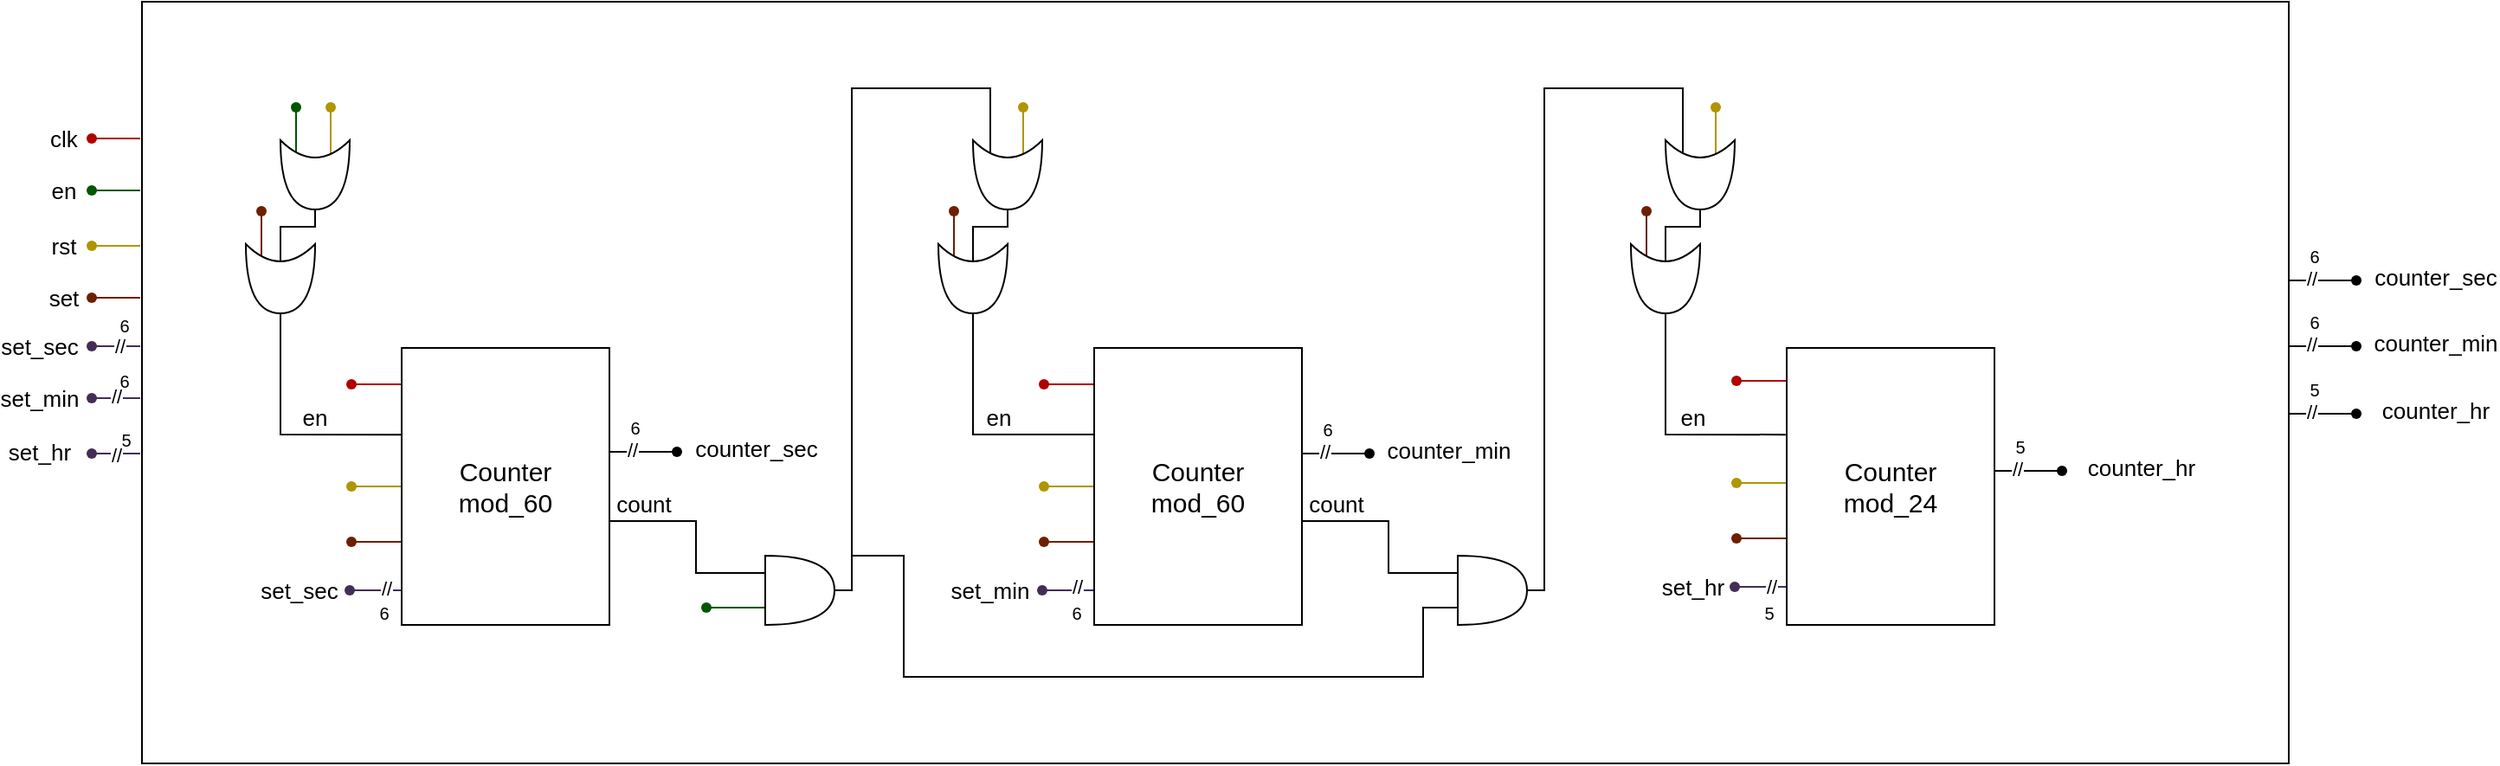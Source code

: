 <mxfile version="24.7.17">
  <diagram name="Pagina-1" id="yp7uI2HVbiBTKySCATYZ">
    <mxGraphModel dx="2278" dy="1052" grid="1" gridSize="10" guides="1" tooltips="1" connect="1" arrows="1" fold="1" page="1" pageScale="1" pageWidth="827" pageHeight="1169" math="0" shadow="0">
      <root>
        <mxCell id="0" />
        <mxCell id="1" parent="0" />
        <mxCell id="_SJTar7--ndW2MHWfhsV-200" value="" style="rounded=0;whiteSpace=wrap;html=1;movable=0;resizable=0;rotatable=0;deletable=0;editable=0;locked=1;connectable=0;" vertex="1" parent="1">
          <mxGeometry x="40" y="200" width="1240" height="440" as="geometry" />
        </mxCell>
        <mxCell id="_SJTar7--ndW2MHWfhsV-93" value="" style="endArrow=none;html=1;rounded=0;fillColor=#a0522d;strokeColor=#6D1F00;" edge="1" parent="1" source="_SJTar7--ndW2MHWfhsV-94">
          <mxGeometry width="50" height="50" relative="1" as="geometry">
            <mxPoint x="959" y="510" as="sourcePoint" />
            <mxPoint x="1009" y="510" as="targetPoint" />
          </mxGeometry>
        </mxCell>
        <mxCell id="_SJTar7--ndW2MHWfhsV-94" value="" style="shape=waypoint;sketch=0;fillStyle=solid;size=6;pointerEvents=1;points=[];fillColor=#a0522d;resizable=0;rotatable=0;perimeter=centerPerimeter;snapToPoint=1;strokeColor=#6D1F00;fontColor=#ffffff;rotation=90;" vertex="1" parent="1">
          <mxGeometry x="951" y="500" width="20" height="20" as="geometry" />
        </mxCell>
        <mxCell id="_SJTar7--ndW2MHWfhsV-96" value="" style="endArrow=none;html=1;rounded=0;fillColor=#a0522d;strokeColor=#6D1F00;" edge="1" parent="1" source="_SJTar7--ndW2MHWfhsV-97">
          <mxGeometry width="50" height="50" relative="1" as="geometry">
            <mxPoint x="559" y="512" as="sourcePoint" />
            <mxPoint x="609" y="512" as="targetPoint" />
          </mxGeometry>
        </mxCell>
        <mxCell id="_SJTar7--ndW2MHWfhsV-97" value="" style="shape=waypoint;sketch=0;fillStyle=solid;size=6;pointerEvents=1;points=[];fillColor=#a0522d;resizable=0;rotatable=0;perimeter=centerPerimeter;snapToPoint=1;strokeColor=#6D1F00;fontColor=#ffffff;rotation=90;" vertex="1" parent="1">
          <mxGeometry x="551" y="502" width="20" height="20" as="geometry" />
        </mxCell>
        <mxCell id="_SJTar7--ndW2MHWfhsV-99" value="" style="endArrow=none;html=1;rounded=0;fillColor=#a0522d;strokeColor=#6D1F00;" edge="1" parent="1" source="_SJTar7--ndW2MHWfhsV-100">
          <mxGeometry width="50" height="50" relative="1" as="geometry">
            <mxPoint x="159" y="512" as="sourcePoint" />
            <mxPoint x="209" y="512" as="targetPoint" />
          </mxGeometry>
        </mxCell>
        <mxCell id="_SJTar7--ndW2MHWfhsV-100" value="" style="shape=waypoint;sketch=0;fillStyle=solid;size=6;pointerEvents=1;points=[];fillColor=#a0522d;resizable=0;rotatable=0;perimeter=centerPerimeter;snapToPoint=1;strokeColor=#6D1F00;fontColor=#ffffff;rotation=90;" vertex="1" parent="1">
          <mxGeometry x="151" y="502" width="20" height="20" as="geometry" />
        </mxCell>
        <mxCell id="_SJTar7--ndW2MHWfhsV-83" value="" style="endArrow=none;html=1;rounded=0;fillColor=#e3c800;strokeColor=#B09500;" edge="1" parent="1" source="_SJTar7--ndW2MHWfhsV-84">
          <mxGeometry width="50" height="50" relative="1" as="geometry">
            <mxPoint x="959" y="478" as="sourcePoint" />
            <mxPoint x="1009" y="478" as="targetPoint" />
          </mxGeometry>
        </mxCell>
        <mxCell id="_SJTar7--ndW2MHWfhsV-84" value="" style="shape=waypoint;sketch=0;fillStyle=solid;size=6;pointerEvents=1;points=[];fillColor=#e3c800;resizable=0;rotatable=0;perimeter=centerPerimeter;snapToPoint=1;strokeColor=#B09500;fontColor=#000000;rotation=90;" vertex="1" parent="1">
          <mxGeometry x="951" y="468" width="20" height="20" as="geometry" />
        </mxCell>
        <mxCell id="_SJTar7--ndW2MHWfhsV-86" value="" style="endArrow=none;html=1;rounded=0;fillColor=#e3c800;strokeColor=#B09500;" edge="1" parent="1" source="_SJTar7--ndW2MHWfhsV-87">
          <mxGeometry width="50" height="50" relative="1" as="geometry">
            <mxPoint x="559" y="480" as="sourcePoint" />
            <mxPoint x="609" y="480" as="targetPoint" />
          </mxGeometry>
        </mxCell>
        <mxCell id="_SJTar7--ndW2MHWfhsV-87" value="" style="shape=waypoint;sketch=0;fillStyle=solid;size=6;pointerEvents=1;points=[];fillColor=#e3c800;resizable=0;rotatable=0;perimeter=centerPerimeter;snapToPoint=1;strokeColor=#B09500;fontColor=#000000;rotation=90;" vertex="1" parent="1">
          <mxGeometry x="551" y="470" width="20" height="20" as="geometry" />
        </mxCell>
        <mxCell id="_SJTar7--ndW2MHWfhsV-89" value="" style="endArrow=none;html=1;rounded=0;fillColor=#e3c800;strokeColor=#B09500;" edge="1" parent="1" source="_SJTar7--ndW2MHWfhsV-90">
          <mxGeometry width="50" height="50" relative="1" as="geometry">
            <mxPoint x="159" y="480" as="sourcePoint" />
            <mxPoint x="209" y="480" as="targetPoint" />
          </mxGeometry>
        </mxCell>
        <mxCell id="_SJTar7--ndW2MHWfhsV-90" value="" style="shape=waypoint;sketch=0;fillStyle=solid;size=6;pointerEvents=1;points=[];fillColor=#e3c800;resizable=0;rotatable=0;perimeter=centerPerimeter;snapToPoint=1;strokeColor=#B09500;fontColor=#000000;rotation=90;" vertex="1" parent="1">
          <mxGeometry x="151" y="470" width="20" height="20" as="geometry" />
        </mxCell>
        <mxCell id="_SJTar7--ndW2MHWfhsV-70" value="" style="group;direction=east;rotation=90;" vertex="1" connectable="0" parent="1">
          <mxGeometry x="970" y="390" width="20" height="58" as="geometry" />
        </mxCell>
        <mxCell id="_SJTar7--ndW2MHWfhsV-71" value="" style="endArrow=none;html=1;rounded=0;fillColor=#e51400;strokeColor=#B20000;" edge="1" parent="_SJTar7--ndW2MHWfhsV-70" source="_SJTar7--ndW2MHWfhsV-72">
          <mxGeometry width="50" height="50" relative="1" as="geometry">
            <mxPoint x="-11" y="29" as="sourcePoint" />
            <mxPoint x="39" y="29" as="targetPoint" />
          </mxGeometry>
        </mxCell>
        <mxCell id="_SJTar7--ndW2MHWfhsV-72" value="" style="shape=waypoint;sketch=0;fillStyle=solid;size=6;pointerEvents=1;points=[];fillColor=#e51400;resizable=0;rotatable=0;perimeter=centerPerimeter;snapToPoint=1;strokeColor=#B20000;fontColor=#ffffff;rotation=90;" vertex="1" parent="_SJTar7--ndW2MHWfhsV-70">
          <mxGeometry x="-19" y="19" width="20" height="20" as="geometry" />
        </mxCell>
        <mxCell id="_SJTar7--ndW2MHWfhsV-67" value="" style="group;direction=east;rotation=90;" vertex="1" connectable="0" parent="1">
          <mxGeometry x="570" y="392" width="20" height="58" as="geometry" />
        </mxCell>
        <mxCell id="_SJTar7--ndW2MHWfhsV-68" value="" style="endArrow=none;html=1;rounded=0;fillColor=#e51400;strokeColor=#B20000;" edge="1" parent="_SJTar7--ndW2MHWfhsV-67" source="_SJTar7--ndW2MHWfhsV-69">
          <mxGeometry width="50" height="50" relative="1" as="geometry">
            <mxPoint x="-11" y="29" as="sourcePoint" />
            <mxPoint x="39" y="29" as="targetPoint" />
          </mxGeometry>
        </mxCell>
        <mxCell id="_SJTar7--ndW2MHWfhsV-69" value="" style="shape=waypoint;sketch=0;fillStyle=solid;size=6;pointerEvents=1;points=[];fillColor=#e51400;resizable=0;rotatable=0;perimeter=centerPerimeter;snapToPoint=1;strokeColor=#B20000;fontColor=#ffffff;rotation=90;" vertex="1" parent="_SJTar7--ndW2MHWfhsV-67">
          <mxGeometry x="-19" y="19" width="20" height="20" as="geometry" />
        </mxCell>
        <mxCell id="_SJTar7--ndW2MHWfhsV-66" value="" style="group;direction=east;rotation=90;" vertex="1" connectable="0" parent="1">
          <mxGeometry x="170" y="392" width="20" height="58" as="geometry" />
        </mxCell>
        <mxCell id="_SJTar7--ndW2MHWfhsV-64" value="" style="endArrow=none;html=1;rounded=0;fillColor=#e51400;strokeColor=#B20000;" edge="1" source="_SJTar7--ndW2MHWfhsV-65" parent="_SJTar7--ndW2MHWfhsV-66">
          <mxGeometry width="50" height="50" relative="1" as="geometry">
            <mxPoint x="-11" y="29" as="sourcePoint" />
            <mxPoint x="39" y="29" as="targetPoint" />
          </mxGeometry>
        </mxCell>
        <mxCell id="_SJTar7--ndW2MHWfhsV-65" value="" style="shape=waypoint;sketch=0;fillStyle=solid;size=6;pointerEvents=1;points=[];fillColor=#e51400;resizable=0;rotatable=0;perimeter=centerPerimeter;snapToPoint=1;strokeColor=#B20000;fontColor=#ffffff;rotation=90;" vertex="1" parent="_SJTar7--ndW2MHWfhsV-66">
          <mxGeometry x="-19" y="19" width="20" height="20" as="geometry" />
        </mxCell>
        <mxCell id="_SJTar7--ndW2MHWfhsV-11" value="&lt;font style=&quot;font-size: 13px;&quot;&gt;clk&lt;/font&gt;" style="text;html=1;align=center;verticalAlign=middle;whiteSpace=wrap;rounded=0;container=0;" vertex="1" parent="1">
          <mxGeometry x="-20" y="269" width="30" height="20" as="geometry" />
        </mxCell>
        <mxCell id="_SJTar7--ndW2MHWfhsV-12" value="&lt;font style=&quot;font-size: 13px;&quot;&gt;en&lt;/font&gt;" style="text;html=1;align=center;verticalAlign=middle;whiteSpace=wrap;rounded=0;container=0;" vertex="1" parent="1">
          <mxGeometry x="-20" y="299" width="30" height="20" as="geometry" />
        </mxCell>
        <mxCell id="_SJTar7--ndW2MHWfhsV-13" value="&lt;font style=&quot;font-size: 13px;&quot;&gt;rst&lt;/font&gt;" style="text;html=1;align=center;verticalAlign=middle;whiteSpace=wrap;rounded=0;container=0;" vertex="1" parent="1">
          <mxGeometry x="-20" y="331" width="30" height="20" as="geometry" />
        </mxCell>
        <mxCell id="_SJTar7--ndW2MHWfhsV-14" value="&lt;font style=&quot;font-size: 13px;&quot;&gt;set&lt;/font&gt;" style="text;html=1;align=center;verticalAlign=middle;whiteSpace=wrap;rounded=0;container=0;" vertex="1" parent="1">
          <mxGeometry x="-20" y="361" width="30" height="20" as="geometry" />
        </mxCell>
        <mxCell id="_SJTar7--ndW2MHWfhsV-15" value="&lt;font style=&quot;font-size: 13px;&quot;&gt;set_sec&lt;/font&gt;" style="text;html=1;align=center;verticalAlign=middle;whiteSpace=wrap;rounded=0;container=0;" vertex="1" parent="1">
          <mxGeometry x="-39" y="388" width="40" height="21" as="geometry" />
        </mxCell>
        <mxCell id="_SJTar7--ndW2MHWfhsV-16" value="&lt;font style=&quot;font-size: 13px;&quot;&gt;count&lt;/font&gt;" style="text;html=1;align=center;verticalAlign=middle;whiteSpace=wrap;rounded=0;container=0;" vertex="1" parent="1">
          <mxGeometry x="310" y="480" width="40" height="20" as="geometry" />
        </mxCell>
        <mxCell id="_SJTar7--ndW2MHWfhsV-17" value="&lt;font style=&quot;font-size: 13px;&quot;&gt;counter_sec&lt;/font&gt;" style="text;html=1;align=center;verticalAlign=middle;whiteSpace=wrap;rounded=0;container=0;" vertex="1" parent="1">
          <mxGeometry x="370" y="448" width="50" height="20" as="geometry" />
        </mxCell>
        <mxCell id="_SJTar7--ndW2MHWfhsV-18" value="&lt;font style=&quot;font-size: 10px;&quot;&gt;6&lt;/font&gt;" style="text;html=1;align=center;verticalAlign=middle;whiteSpace=wrap;rounded=0;container=0;" vertex="1" parent="1">
          <mxGeometry x="165" y="548" width="30" height="10" as="geometry" />
        </mxCell>
        <mxCell id="_SJTar7--ndW2MHWfhsV-19" value="&lt;font style=&quot;font-size: 10px;&quot;&gt;6&lt;/font&gt;" style="text;html=1;align=center;verticalAlign=middle;whiteSpace=wrap;rounded=0;container=0;" vertex="1" parent="1">
          <mxGeometry x="310" y="441" width="30" height="10" as="geometry" />
        </mxCell>
        <mxCell id="_SJTar7--ndW2MHWfhsV-37" value="&lt;font style=&quot;font-size: 13px;&quot;&gt;count&lt;/font&gt;" style="text;html=1;align=center;verticalAlign=middle;whiteSpace=wrap;rounded=0;container=0;" vertex="1" parent="1">
          <mxGeometry x="710" y="480" width="40" height="20" as="geometry" />
        </mxCell>
        <mxCell id="_SJTar7--ndW2MHWfhsV-39" value="&lt;font style=&quot;font-size: 10px;&quot;&gt;6&lt;/font&gt;" style="text;html=1;align=center;verticalAlign=middle;whiteSpace=wrap;rounded=0;container=0;" vertex="1" parent="1">
          <mxGeometry x="565" y="548" width="30" height="10" as="geometry" />
        </mxCell>
        <mxCell id="_SJTar7--ndW2MHWfhsV-59" value="&lt;font style=&quot;font-size: 10px;&quot;&gt;5&lt;/font&gt;" style="text;html=1;align=center;verticalAlign=middle;whiteSpace=wrap;rounded=0;container=0;" vertex="1" parent="1">
          <mxGeometry x="965" y="548" width="30" height="10" as="geometry" />
        </mxCell>
        <mxCell id="_SJTar7--ndW2MHWfhsV-102" value="" style="endArrow=none;html=1;rounded=0;fillColor=#76608a;strokeColor=#432D57;" edge="1" parent="1" source="_SJTar7--ndW2MHWfhsV-103">
          <mxGeometry width="50" height="50" relative="1" as="geometry">
            <mxPoint x="958" y="538" as="sourcePoint" />
            <mxPoint x="1008" y="538" as="targetPoint" />
          </mxGeometry>
        </mxCell>
        <mxCell id="_SJTar7--ndW2MHWfhsV-112" value="//" style="edgeLabel;html=1;align=center;verticalAlign=middle;resizable=0;points=[];" vertex="1" connectable="0" parent="_SJTar7--ndW2MHWfhsV-102">
          <mxGeometry x="0.261" y="-1" relative="1" as="geometry">
            <mxPoint x="-10" y="-1" as="offset" />
          </mxGeometry>
        </mxCell>
        <mxCell id="_SJTar7--ndW2MHWfhsV-103" value="" style="shape=waypoint;sketch=0;fillStyle=solid;size=6;pointerEvents=1;points=[];fillColor=#76608a;resizable=0;rotatable=0;perimeter=centerPerimeter;snapToPoint=1;strokeColor=#432D57;fontColor=#ffffff;rotation=90;" vertex="1" parent="1">
          <mxGeometry x="950" y="528" width="20" height="20" as="geometry" />
        </mxCell>
        <mxCell id="_SJTar7--ndW2MHWfhsV-105" value="" style="endArrow=none;html=1;rounded=0;fillColor=#76608a;strokeColor=#432D57;" edge="1" parent="1" source="_SJTar7--ndW2MHWfhsV-106">
          <mxGeometry width="50" height="50" relative="1" as="geometry">
            <mxPoint x="558" y="540" as="sourcePoint" />
            <mxPoint x="608" y="540" as="targetPoint" />
          </mxGeometry>
        </mxCell>
        <mxCell id="_SJTar7--ndW2MHWfhsV-111" value="//" style="edgeLabel;html=1;align=center;verticalAlign=middle;resizable=0;points=[];" vertex="1" connectable="0" parent="_SJTar7--ndW2MHWfhsV-105">
          <mxGeometry x="0.129" y="2" relative="1" as="geometry">
            <mxPoint x="-7" as="offset" />
          </mxGeometry>
        </mxCell>
        <mxCell id="_SJTar7--ndW2MHWfhsV-106" value="" style="shape=waypoint;sketch=0;fillStyle=solid;size=6;pointerEvents=1;points=[];fillColor=#76608a;resizable=0;rotatable=0;perimeter=centerPerimeter;snapToPoint=1;strokeColor=#432D57;fontColor=#ffffff;rotation=90;" vertex="1" parent="1">
          <mxGeometry x="550" y="530" width="20" height="20" as="geometry" />
        </mxCell>
        <mxCell id="_SJTar7--ndW2MHWfhsV-108" value="" style="endArrow=none;html=1;rounded=0;fillColor=#76608a;strokeColor=#432D57;" edge="1" parent="1" source="_SJTar7--ndW2MHWfhsV-109">
          <mxGeometry width="50" height="50" relative="1" as="geometry">
            <mxPoint x="158" y="540" as="sourcePoint" />
            <mxPoint x="208" y="540" as="targetPoint" />
          </mxGeometry>
        </mxCell>
        <mxCell id="_SJTar7--ndW2MHWfhsV-110" value="//" style="edgeLabel;html=1;align=center;verticalAlign=middle;resizable=0;points=[];" vertex="1" connectable="0" parent="_SJTar7--ndW2MHWfhsV-108">
          <mxGeometry x="-0.134" y="1" relative="1" as="geometry">
            <mxPoint as="offset" />
          </mxGeometry>
        </mxCell>
        <mxCell id="_SJTar7--ndW2MHWfhsV-109" value="" style="shape=waypoint;sketch=0;fillStyle=solid;size=6;pointerEvents=1;points=[];fillColor=#76608a;resizable=0;rotatable=0;perimeter=centerPerimeter;snapToPoint=1;strokeColor=#432D57;fontColor=#ffffff;rotation=90;" vertex="1" parent="1">
          <mxGeometry x="150" y="530" width="20" height="20" as="geometry" />
        </mxCell>
        <mxCell id="_SJTar7--ndW2MHWfhsV-123" value="" style="endArrow=none;html=1;rounded=0;exitX=0;exitY=0.313;exitDx=0;exitDy=0;exitPerimeter=0;" edge="1" parent="1" source="_SJTar7--ndW2MHWfhsV-1">
          <mxGeometry width="50" height="50" relative="1" as="geometry">
            <mxPoint x="120" y="450" as="sourcePoint" />
            <mxPoint x="120" y="380" as="targetPoint" />
            <Array as="points">
              <mxPoint x="120" y="450" />
            </Array>
          </mxGeometry>
        </mxCell>
        <mxCell id="_SJTar7--ndW2MHWfhsV-124" value="&lt;font style=&quot;font-size: 13px;&quot;&gt;en&lt;/font&gt;" style="text;html=1;align=center;verticalAlign=middle;whiteSpace=wrap;rounded=0;container=0;" vertex="1" parent="1">
          <mxGeometry x="125" y="430" width="30" height="20" as="geometry" />
        </mxCell>
        <mxCell id="_SJTar7--ndW2MHWfhsV-139" value="" style="endArrow=none;html=1;rounded=0;entryX=0;entryY=0.25;entryDx=0;entryDy=0;entryPerimeter=0;" edge="1" parent="1" target="_SJTar7--ndW2MHWfhsV-138">
          <mxGeometry width="50" height="50" relative="1" as="geometry">
            <mxPoint x="310" y="500" as="sourcePoint" />
            <mxPoint x="380" y="520" as="targetPoint" />
            <Array as="points">
              <mxPoint x="360" y="500" />
              <mxPoint x="360" y="530" />
            </Array>
          </mxGeometry>
        </mxCell>
        <mxCell id="_SJTar7--ndW2MHWfhsV-152" value="" style="group" vertex="1" connectable="0" parent="1">
          <mxGeometry x="499" y="251" width="61" height="129" as="geometry" />
        </mxCell>
        <mxCell id="_SJTar7--ndW2MHWfhsV-143" value="" style="group;rotation=90;" vertex="1" connectable="0" parent="_SJTar7--ndW2MHWfhsV-152">
          <mxGeometry x="21" y="19" width="58" height="20" as="geometry" />
        </mxCell>
        <mxCell id="_SJTar7--ndW2MHWfhsV-144" value="" style="endArrow=none;html=1;rounded=0;fillColor=#e3c800;strokeColor=#B09500;" edge="1" parent="_SJTar7--ndW2MHWfhsV-143" source="_SJTar7--ndW2MHWfhsV-145">
          <mxGeometry width="50" height="50" relative="1" as="geometry">
            <mxPoint x="29" y="-11" as="sourcePoint" />
            <mxPoint x="29" y="39" as="targetPoint" />
          </mxGeometry>
        </mxCell>
        <mxCell id="_SJTar7--ndW2MHWfhsV-145" value="" style="shape=waypoint;sketch=0;fillStyle=solid;size=6;pointerEvents=1;points=[];fillColor=#e3c800;resizable=0;rotatable=0;perimeter=centerPerimeter;snapToPoint=1;strokeColor=#B09500;fontColor=#000000;rotation=180;" vertex="1" parent="_SJTar7--ndW2MHWfhsV-143">
          <mxGeometry x="19" y="-19" width="20" height="20" as="geometry" />
        </mxCell>
        <mxCell id="_SJTar7--ndW2MHWfhsV-146" value="" style="shape=xor;whiteSpace=wrap;html=1;rotation=90;" vertex="1" parent="_SJTar7--ndW2MHWfhsV-152">
          <mxGeometry x="21" y="29" width="40" height="40" as="geometry" />
        </mxCell>
        <mxCell id="_SJTar7--ndW2MHWfhsV-147" value="" style="group;rotation=90;" vertex="1" connectable="0" parent="_SJTar7--ndW2MHWfhsV-152">
          <mxGeometry x="-19" y="79" width="58" height="20" as="geometry" />
        </mxCell>
        <mxCell id="_SJTar7--ndW2MHWfhsV-148" value="" style="endArrow=none;html=1;rounded=0;fillColor=#a0522d;strokeColor=#6D1F00;" edge="1" parent="_SJTar7--ndW2MHWfhsV-147" source="_SJTar7--ndW2MHWfhsV-149">
          <mxGeometry width="50" height="50" relative="1" as="geometry">
            <mxPoint x="29" y="-11" as="sourcePoint" />
            <mxPoint x="29" y="39" as="targetPoint" />
          </mxGeometry>
        </mxCell>
        <mxCell id="_SJTar7--ndW2MHWfhsV-149" value="" style="shape=waypoint;sketch=0;fillStyle=solid;size=6;pointerEvents=1;points=[];fillColor=#a0522d;resizable=0;rotatable=0;perimeter=centerPerimeter;snapToPoint=1;strokeColor=#6D1F00;fontColor=#ffffff;rotation=180;" vertex="1" parent="_SJTar7--ndW2MHWfhsV-147">
          <mxGeometry x="19" y="-19" width="20" height="20" as="geometry" />
        </mxCell>
        <mxCell id="_SJTar7--ndW2MHWfhsV-150" value="" style="shape=xor;whiteSpace=wrap;html=1;rotation=90;" vertex="1" parent="_SJTar7--ndW2MHWfhsV-152">
          <mxGeometry x="1" y="89" width="40" height="40" as="geometry" />
        </mxCell>
        <mxCell id="_SJTar7--ndW2MHWfhsV-151" value="" style="endArrow=none;html=1;rounded=0;entryX=1;entryY=0.5;entryDx=0;entryDy=0;entryPerimeter=0;exitX=0.25;exitY=0.5;exitDx=0;exitDy=0;exitPerimeter=0;" edge="1" parent="_SJTar7--ndW2MHWfhsV-152" source="_SJTar7--ndW2MHWfhsV-150" target="_SJTar7--ndW2MHWfhsV-146">
          <mxGeometry width="50" height="50" relative="1" as="geometry">
            <mxPoint x="161" y="149" as="sourcePoint" />
            <mxPoint x="211" y="99" as="targetPoint" />
            <Array as="points">
              <mxPoint x="21" y="79" />
              <mxPoint x="41" y="79" />
            </Array>
          </mxGeometry>
        </mxCell>
        <mxCell id="_SJTar7--ndW2MHWfhsV-153" value="" style="group" vertex="1" connectable="0" parent="1">
          <mxGeometry x="99" y="251" width="61" height="129" as="geometry" />
        </mxCell>
        <mxCell id="_SJTar7--ndW2MHWfhsV-114" value="" style="group;rotation=90;" vertex="1" connectable="0" parent="_SJTar7--ndW2MHWfhsV-153">
          <mxGeometry x="1" y="19" width="58" height="20" as="geometry" />
        </mxCell>
        <mxCell id="_SJTar7--ndW2MHWfhsV-80" value="" style="endArrow=none;html=1;rounded=0;fillColor=#008a00;strokeColor=#005700;" edge="1" parent="_SJTar7--ndW2MHWfhsV-114" source="_SJTar7--ndW2MHWfhsV-81">
          <mxGeometry width="50" height="50" relative="1" as="geometry">
            <mxPoint x="29" y="-11" as="sourcePoint" />
            <mxPoint x="29" y="39" as="targetPoint" />
          </mxGeometry>
        </mxCell>
        <mxCell id="_SJTar7--ndW2MHWfhsV-81" value="" style="shape=waypoint;sketch=0;fillStyle=solid;size=6;pointerEvents=1;points=[];fillColor=#008a00;resizable=0;rotatable=0;perimeter=centerPerimeter;snapToPoint=1;strokeColor=#005700;fontColor=#ffffff;rotation=180;container=0;" vertex="1" parent="_SJTar7--ndW2MHWfhsV-114">
          <mxGeometry x="19" y="-19" width="20" height="20" as="geometry" />
        </mxCell>
        <mxCell id="_SJTar7--ndW2MHWfhsV-117" value="" style="group;rotation=90;" vertex="1" connectable="0" parent="_SJTar7--ndW2MHWfhsV-153">
          <mxGeometry x="21" y="19" width="58" height="20" as="geometry" />
        </mxCell>
        <mxCell id="_SJTar7--ndW2MHWfhsV-115" value="" style="endArrow=none;html=1;rounded=0;fillColor=#e3c800;strokeColor=#B09500;" edge="1" parent="_SJTar7--ndW2MHWfhsV-117" source="_SJTar7--ndW2MHWfhsV-116">
          <mxGeometry width="50" height="50" relative="1" as="geometry">
            <mxPoint x="29" y="-11" as="sourcePoint" />
            <mxPoint x="29" y="39" as="targetPoint" />
          </mxGeometry>
        </mxCell>
        <mxCell id="_SJTar7--ndW2MHWfhsV-116" value="" style="shape=waypoint;sketch=0;fillStyle=solid;size=6;pointerEvents=1;points=[];fillColor=#e3c800;resizable=0;rotatable=0;perimeter=centerPerimeter;snapToPoint=1;strokeColor=#B09500;fontColor=#000000;rotation=180;" vertex="1" parent="_SJTar7--ndW2MHWfhsV-117">
          <mxGeometry x="19" y="-19" width="20" height="20" as="geometry" />
        </mxCell>
        <mxCell id="_SJTar7--ndW2MHWfhsV-113" value="" style="shape=xor;whiteSpace=wrap;html=1;rotation=90;" vertex="1" parent="_SJTar7--ndW2MHWfhsV-153">
          <mxGeometry x="21" y="29" width="40" height="40" as="geometry" />
        </mxCell>
        <mxCell id="_SJTar7--ndW2MHWfhsV-121" value="" style="group;rotation=90;" vertex="1" connectable="0" parent="_SJTar7--ndW2MHWfhsV-153">
          <mxGeometry x="-19" y="79" width="58" height="20" as="geometry" />
        </mxCell>
        <mxCell id="_SJTar7--ndW2MHWfhsV-119" value="" style="endArrow=none;html=1;rounded=0;fillColor=#a0522d;strokeColor=#6D1F00;" edge="1" parent="_SJTar7--ndW2MHWfhsV-121" source="_SJTar7--ndW2MHWfhsV-120">
          <mxGeometry width="50" height="50" relative="1" as="geometry">
            <mxPoint x="29" y="-11" as="sourcePoint" />
            <mxPoint x="29" y="39" as="targetPoint" />
          </mxGeometry>
        </mxCell>
        <mxCell id="_SJTar7--ndW2MHWfhsV-120" value="" style="shape=waypoint;sketch=0;fillStyle=solid;size=6;pointerEvents=1;points=[];fillColor=#a0522d;resizable=0;rotatable=0;perimeter=centerPerimeter;snapToPoint=1;strokeColor=#6D1F00;fontColor=#ffffff;rotation=180;" vertex="1" parent="_SJTar7--ndW2MHWfhsV-121">
          <mxGeometry x="19" y="-19" width="20" height="20" as="geometry" />
        </mxCell>
        <mxCell id="_SJTar7--ndW2MHWfhsV-118" value="" style="shape=xor;whiteSpace=wrap;html=1;rotation=90;" vertex="1" parent="_SJTar7--ndW2MHWfhsV-153">
          <mxGeometry x="1" y="89" width="40" height="40" as="geometry" />
        </mxCell>
        <mxCell id="_SJTar7--ndW2MHWfhsV-122" value="" style="endArrow=none;html=1;rounded=0;entryX=1;entryY=0.5;entryDx=0;entryDy=0;entryPerimeter=0;exitX=0.25;exitY=0.5;exitDx=0;exitDy=0;exitPerimeter=0;" edge="1" parent="_SJTar7--ndW2MHWfhsV-153" source="_SJTar7--ndW2MHWfhsV-118" target="_SJTar7--ndW2MHWfhsV-113">
          <mxGeometry width="50" height="50" relative="1" as="geometry">
            <mxPoint x="161" y="149" as="sourcePoint" />
            <mxPoint x="211" y="99" as="targetPoint" />
            <Array as="points">
              <mxPoint x="21" y="79" />
              <mxPoint x="41" y="79" />
            </Array>
          </mxGeometry>
        </mxCell>
        <mxCell id="_SJTar7--ndW2MHWfhsV-154" value="" style="group" vertex="1" connectable="0" parent="1">
          <mxGeometry x="899" y="251" width="61" height="129" as="geometry" />
        </mxCell>
        <mxCell id="_SJTar7--ndW2MHWfhsV-158" value="" style="group;rotation=90;" vertex="1" connectable="0" parent="_SJTar7--ndW2MHWfhsV-154">
          <mxGeometry x="21" y="19" width="58" height="20" as="geometry" />
        </mxCell>
        <mxCell id="_SJTar7--ndW2MHWfhsV-159" value="" style="endArrow=none;html=1;rounded=0;fillColor=#e3c800;strokeColor=#B09500;" edge="1" parent="_SJTar7--ndW2MHWfhsV-158" source="_SJTar7--ndW2MHWfhsV-160">
          <mxGeometry width="50" height="50" relative="1" as="geometry">
            <mxPoint x="29" y="-11" as="sourcePoint" />
            <mxPoint x="29" y="39" as="targetPoint" />
          </mxGeometry>
        </mxCell>
        <mxCell id="_SJTar7--ndW2MHWfhsV-160" value="" style="shape=waypoint;sketch=0;fillStyle=solid;size=6;pointerEvents=1;points=[];fillColor=#e3c800;resizable=0;rotatable=0;perimeter=centerPerimeter;snapToPoint=1;strokeColor=#B09500;fontColor=#000000;rotation=180;" vertex="1" parent="_SJTar7--ndW2MHWfhsV-158">
          <mxGeometry x="19" y="-19" width="20" height="20" as="geometry" />
        </mxCell>
        <mxCell id="_SJTar7--ndW2MHWfhsV-161" value="" style="shape=xor;whiteSpace=wrap;html=1;rotation=90;" vertex="1" parent="_SJTar7--ndW2MHWfhsV-154">
          <mxGeometry x="21" y="29" width="40" height="40" as="geometry" />
        </mxCell>
        <mxCell id="_SJTar7--ndW2MHWfhsV-162" value="" style="group;rotation=90;" vertex="1" connectable="0" parent="_SJTar7--ndW2MHWfhsV-154">
          <mxGeometry x="-19" y="79" width="58" height="20" as="geometry" />
        </mxCell>
        <mxCell id="_SJTar7--ndW2MHWfhsV-163" value="" style="endArrow=none;html=1;rounded=0;fillColor=#a0522d;strokeColor=#6D1F00;" edge="1" parent="_SJTar7--ndW2MHWfhsV-162" source="_SJTar7--ndW2MHWfhsV-164">
          <mxGeometry width="50" height="50" relative="1" as="geometry">
            <mxPoint x="29" y="-11" as="sourcePoint" />
            <mxPoint x="29" y="39" as="targetPoint" />
          </mxGeometry>
        </mxCell>
        <mxCell id="_SJTar7--ndW2MHWfhsV-164" value="" style="shape=waypoint;sketch=0;fillStyle=solid;size=6;pointerEvents=1;points=[];fillColor=#a0522d;resizable=0;rotatable=0;perimeter=centerPerimeter;snapToPoint=1;strokeColor=#6D1F00;fontColor=#ffffff;rotation=180;" vertex="1" parent="_SJTar7--ndW2MHWfhsV-162">
          <mxGeometry x="19" y="-19" width="20" height="20" as="geometry" />
        </mxCell>
        <mxCell id="_SJTar7--ndW2MHWfhsV-165" value="" style="shape=xor;whiteSpace=wrap;html=1;rotation=90;" vertex="1" parent="_SJTar7--ndW2MHWfhsV-154">
          <mxGeometry x="1" y="89" width="40" height="40" as="geometry" />
        </mxCell>
        <mxCell id="_SJTar7--ndW2MHWfhsV-166" value="" style="endArrow=none;html=1;rounded=0;entryX=1;entryY=0.5;entryDx=0;entryDy=0;entryPerimeter=0;exitX=0.25;exitY=0.5;exitDx=0;exitDy=0;exitPerimeter=0;" edge="1" parent="_SJTar7--ndW2MHWfhsV-154" source="_SJTar7--ndW2MHWfhsV-165" target="_SJTar7--ndW2MHWfhsV-161">
          <mxGeometry width="50" height="50" relative="1" as="geometry">
            <mxPoint x="161" y="149" as="sourcePoint" />
            <mxPoint x="211" y="99" as="targetPoint" />
            <Array as="points">
              <mxPoint x="21" y="79" />
              <mxPoint x="41" y="79" />
            </Array>
          </mxGeometry>
        </mxCell>
        <mxCell id="_SJTar7--ndW2MHWfhsV-140" value="" style="group;rotation=0;" vertex="1" connectable="0" parent="1">
          <mxGeometry x="356" y="540" width="58" height="20" as="geometry" />
        </mxCell>
        <mxCell id="_SJTar7--ndW2MHWfhsV-141" value="" style="endArrow=none;html=1;rounded=0;fillColor=#008a00;strokeColor=#005700;" edge="1" parent="_SJTar7--ndW2MHWfhsV-140" source="_SJTar7--ndW2MHWfhsV-142">
          <mxGeometry width="50" height="50" relative="1" as="geometry">
            <mxPoint x="8" y="10" as="sourcePoint" />
            <mxPoint x="58" y="10" as="targetPoint" />
          </mxGeometry>
        </mxCell>
        <mxCell id="_SJTar7--ndW2MHWfhsV-142" value="" style="shape=waypoint;sketch=0;fillStyle=solid;size=6;pointerEvents=1;points=[];fillColor=#008a00;resizable=0;rotatable=0;perimeter=centerPerimeter;snapToPoint=1;strokeColor=#005700;fontColor=#ffffff;rotation=90;container=0;" vertex="1" parent="_SJTar7--ndW2MHWfhsV-140">
          <mxGeometry width="20" height="20" as="geometry" />
        </mxCell>
        <mxCell id="_SJTar7--ndW2MHWfhsV-138" value="" style="shape=or;whiteSpace=wrap;html=1;" vertex="1" parent="1">
          <mxGeometry x="400" y="520" width="40" height="40" as="geometry" />
        </mxCell>
        <mxCell id="_SJTar7--ndW2MHWfhsV-170" value="" style="endArrow=none;html=1;rounded=0;entryX=0.175;entryY=0.75;entryDx=0;entryDy=0;entryPerimeter=0;exitX=1;exitY=0.5;exitDx=0;exitDy=0;exitPerimeter=0;" edge="1" parent="1" source="_SJTar7--ndW2MHWfhsV-138" target="_SJTar7--ndW2MHWfhsV-146">
          <mxGeometry width="50" height="50" relative="1" as="geometry">
            <mxPoint x="450" y="540" as="sourcePoint" />
            <mxPoint x="530" y="550" as="targetPoint" />
            <Array as="points">
              <mxPoint x="450" y="540" />
              <mxPoint x="450" y="250" />
              <mxPoint x="530" y="250" />
            </Array>
          </mxGeometry>
        </mxCell>
        <mxCell id="_SJTar7--ndW2MHWfhsV-171" value="" style="endArrow=none;html=1;rounded=0;entryX=1;entryY=0.5;entryDx=0;entryDy=0;entryPerimeter=0;" edge="1" parent="1" target="_SJTar7--ndW2MHWfhsV-150">
          <mxGeometry width="50" height="50" relative="1" as="geometry">
            <mxPoint x="590" y="450" as="sourcePoint" />
            <mxPoint x="570" y="550" as="targetPoint" />
            <Array as="points">
              <mxPoint x="520" y="450" />
            </Array>
          </mxGeometry>
        </mxCell>
        <mxCell id="_SJTar7--ndW2MHWfhsV-172" value="&lt;font style=&quot;font-size: 13px;&quot;&gt;en&lt;/font&gt;" style="text;html=1;align=center;verticalAlign=middle;whiteSpace=wrap;rounded=0;container=0;" vertex="1" parent="1">
          <mxGeometry x="520" y="430" width="30" height="20" as="geometry" />
        </mxCell>
        <mxCell id="_SJTar7--ndW2MHWfhsV-174" value="" style="shape=or;whiteSpace=wrap;html=1;" vertex="1" parent="1">
          <mxGeometry x="800" y="520" width="40" height="40" as="geometry" />
        </mxCell>
        <mxCell id="_SJTar7--ndW2MHWfhsV-176" value="" style="endArrow=none;html=1;rounded=0;exitX=0;exitY=1;exitDx=0;exitDy=0;entryX=0;entryY=0.25;entryDx=0;entryDy=0;entryPerimeter=0;" edge="1" parent="1" source="_SJTar7--ndW2MHWfhsV-37" target="_SJTar7--ndW2MHWfhsV-174">
          <mxGeometry width="50" height="50" relative="1" as="geometry">
            <mxPoint x="710" y="470" as="sourcePoint" />
            <mxPoint x="760" y="420" as="targetPoint" />
            <Array as="points">
              <mxPoint x="760" y="500" />
              <mxPoint x="760" y="530" />
            </Array>
          </mxGeometry>
        </mxCell>
        <mxCell id="_SJTar7--ndW2MHWfhsV-177" value="" style="endArrow=none;html=1;rounded=0;entryX=0;entryY=0.75;entryDx=0;entryDy=0;entryPerimeter=0;" edge="1" parent="1" target="_SJTar7--ndW2MHWfhsV-174">
          <mxGeometry width="50" height="50" relative="1" as="geometry">
            <mxPoint x="450" y="520" as="sourcePoint" />
            <mxPoint x="540" y="420" as="targetPoint" />
            <Array as="points">
              <mxPoint x="480" y="520" />
              <mxPoint x="480" y="590" />
              <mxPoint x="780" y="590" />
              <mxPoint x="780" y="550" />
            </Array>
          </mxGeometry>
        </mxCell>
        <mxCell id="_SJTar7--ndW2MHWfhsV-178" value="" style="endArrow=none;html=1;rounded=0;exitX=1;exitY=0.5;exitDx=0;exitDy=0;exitPerimeter=0;entryX=0.175;entryY=0.75;entryDx=0;entryDy=0;entryPerimeter=0;" edge="1" parent="1" source="_SJTar7--ndW2MHWfhsV-174" target="_SJTar7--ndW2MHWfhsV-161">
          <mxGeometry width="50" height="50" relative="1" as="geometry">
            <mxPoint x="770" y="440" as="sourcePoint" />
            <mxPoint x="820" y="390" as="targetPoint" />
            <Array as="points">
              <mxPoint x="850" y="540" />
              <mxPoint x="850" y="250" />
              <mxPoint x="930" y="250" />
            </Array>
          </mxGeometry>
        </mxCell>
        <mxCell id="_SJTar7--ndW2MHWfhsV-179" value="" style="endArrow=none;html=1;rounded=0;entryX=1;entryY=0.5;entryDx=0;entryDy=0;entryPerimeter=0;exitX=-0.005;exitY=0.313;exitDx=0;exitDy=0;exitPerimeter=0;" edge="1" parent="1" source="_SJTar7--ndW2MHWfhsV-42" target="_SJTar7--ndW2MHWfhsV-165">
          <mxGeometry width="50" height="50" relative="1" as="geometry">
            <mxPoint x="980" y="450" as="sourcePoint" />
            <mxPoint x="790" y="400" as="targetPoint" />
            <Array as="points">
              <mxPoint x="920" y="450" />
            </Array>
          </mxGeometry>
        </mxCell>
        <mxCell id="_SJTar7--ndW2MHWfhsV-180" value="&lt;font style=&quot;font-size: 13px;&quot;&gt;en&lt;/font&gt;" style="text;html=1;align=center;verticalAlign=middle;whiteSpace=wrap;rounded=0;container=0;" vertex="1" parent="1">
          <mxGeometry x="921" y="430" width="30" height="20" as="geometry" />
        </mxCell>
        <mxCell id="_SJTar7--ndW2MHWfhsV-1" value="&lt;font style=&quot;font-size: 15px;&quot;&gt;Counter&lt;/font&gt;&lt;div&gt;&lt;font style=&quot;font-size: 15px;&quot;&gt;mod_60&lt;/font&gt;&lt;/div&gt;" style="rounded=0;whiteSpace=wrap;html=1;container=0;" vertex="1" parent="1">
          <mxGeometry x="190" y="400" width="120" height="160" as="geometry" />
        </mxCell>
        <mxCell id="_SJTar7--ndW2MHWfhsV-186" value="" style="group;direction=west;rotation=-90;" vertex="1" connectable="0" parent="1">
          <mxGeometry x="330" y="441" width="20" height="38" as="geometry" />
        </mxCell>
        <mxCell id="_SJTar7--ndW2MHWfhsV-184" value="" style="endArrow=none;html=1;rounded=0;fillColor=#e1d5e7;strokeColor=#000000;" edge="1" source="_SJTar7--ndW2MHWfhsV-185" parent="_SJTar7--ndW2MHWfhsV-186">
          <mxGeometry width="50" height="50" relative="1" as="geometry">
            <mxPoint x="21" y="19" as="sourcePoint" />
            <mxPoint x="-20" y="19" as="targetPoint" />
          </mxGeometry>
        </mxCell>
        <mxCell id="_SJTar7--ndW2MHWfhsV-187" value="//" style="edgeLabel;html=1;align=center;verticalAlign=middle;resizable=0;points=[];" vertex="1" connectable="0" parent="_SJTar7--ndW2MHWfhsV-184">
          <mxGeometry x="0.326" y="-1" relative="1" as="geometry">
            <mxPoint as="offset" />
          </mxGeometry>
        </mxCell>
        <mxCell id="_SJTar7--ndW2MHWfhsV-185" value="" style="shape=waypoint;sketch=0;fillStyle=solid;size=6;pointerEvents=1;points=[];fillColor=#e1d5e7;resizable=0;rotatable=0;perimeter=centerPerimeter;snapToPoint=1;strokeColor=#000000;rotation=-90;" vertex="1" parent="_SJTar7--ndW2MHWfhsV-186">
          <mxGeometry x="9" y="9" width="20" height="20" as="geometry" />
        </mxCell>
        <mxCell id="_SJTar7--ndW2MHWfhsV-188" value="&lt;font style=&quot;font-size: 13px;&quot;&gt;counter_min&lt;/font&gt;" style="text;html=1;align=center;verticalAlign=middle;whiteSpace=wrap;rounded=0;container=0;" vertex="1" parent="1">
          <mxGeometry x="770" y="449" width="50" height="20" as="geometry" />
        </mxCell>
        <mxCell id="_SJTar7--ndW2MHWfhsV-189" value="&lt;font style=&quot;font-size: 10px;&quot;&gt;6&lt;/font&gt;" style="text;html=1;align=center;verticalAlign=middle;whiteSpace=wrap;rounded=0;container=0;" vertex="1" parent="1">
          <mxGeometry x="710" y="442" width="30" height="10" as="geometry" />
        </mxCell>
        <mxCell id="_SJTar7--ndW2MHWfhsV-190" value="" style="group;direction=west;rotation=-90;" vertex="1" connectable="0" parent="1">
          <mxGeometry x="730" y="442" width="20" height="38" as="geometry" />
        </mxCell>
        <mxCell id="_SJTar7--ndW2MHWfhsV-191" value="" style="endArrow=none;html=1;rounded=0;fillColor=#e1d5e7;strokeColor=#000000;" edge="1" parent="_SJTar7--ndW2MHWfhsV-190" source="_SJTar7--ndW2MHWfhsV-193">
          <mxGeometry width="50" height="50" relative="1" as="geometry">
            <mxPoint x="21" y="19" as="sourcePoint" />
            <mxPoint x="-20" y="19" as="targetPoint" />
          </mxGeometry>
        </mxCell>
        <mxCell id="_SJTar7--ndW2MHWfhsV-192" value="//" style="edgeLabel;html=1;align=center;verticalAlign=middle;resizable=0;points=[];" vertex="1" connectable="0" parent="_SJTar7--ndW2MHWfhsV-191">
          <mxGeometry x="0.326" y="-1" relative="1" as="geometry">
            <mxPoint as="offset" />
          </mxGeometry>
        </mxCell>
        <mxCell id="_SJTar7--ndW2MHWfhsV-193" value="" style="shape=waypoint;sketch=0;fillStyle=solid;size=6;pointerEvents=1;points=[];fillColor=#e1d5e7;resizable=0;rotatable=0;perimeter=centerPerimeter;snapToPoint=1;strokeColor=#000000;rotation=-90;" vertex="1" parent="_SJTar7--ndW2MHWfhsV-190">
          <mxGeometry x="9" y="9" width="20" height="20" as="geometry" />
        </mxCell>
        <mxCell id="_SJTar7--ndW2MHWfhsV-194" value="&lt;font style=&quot;font-size: 13px;&quot;&gt;counter_hr&lt;/font&gt;" style="text;html=1;align=center;verticalAlign=middle;whiteSpace=wrap;rounded=0;container=0;" vertex="1" parent="1">
          <mxGeometry x="1170" y="459" width="50" height="20" as="geometry" />
        </mxCell>
        <mxCell id="_SJTar7--ndW2MHWfhsV-195" value="&lt;font style=&quot;font-size: 10px;&quot;&gt;5&lt;/font&gt;" style="text;html=1;align=center;verticalAlign=middle;whiteSpace=wrap;rounded=0;container=0;" vertex="1" parent="1">
          <mxGeometry x="1110" y="452" width="30" height="10" as="geometry" />
        </mxCell>
        <mxCell id="_SJTar7--ndW2MHWfhsV-196" value="" style="group;direction=west;rotation=-90;" vertex="1" connectable="0" parent="1">
          <mxGeometry x="1130" y="452" width="20" height="38" as="geometry" />
        </mxCell>
        <mxCell id="_SJTar7--ndW2MHWfhsV-197" value="" style="endArrow=none;html=1;rounded=0;fillColor=#e1d5e7;strokeColor=#000000;" edge="1" parent="_SJTar7--ndW2MHWfhsV-196" source="_SJTar7--ndW2MHWfhsV-199">
          <mxGeometry width="50" height="50" relative="1" as="geometry">
            <mxPoint x="21" y="19" as="sourcePoint" />
            <mxPoint x="-20" y="19" as="targetPoint" />
          </mxGeometry>
        </mxCell>
        <mxCell id="_SJTar7--ndW2MHWfhsV-198" value="//" style="edgeLabel;html=1;align=center;verticalAlign=middle;resizable=0;points=[];" vertex="1" connectable="0" parent="_SJTar7--ndW2MHWfhsV-197">
          <mxGeometry x="0.326" y="-1" relative="1" as="geometry">
            <mxPoint as="offset" />
          </mxGeometry>
        </mxCell>
        <mxCell id="_SJTar7--ndW2MHWfhsV-199" value="" style="shape=waypoint;sketch=0;fillStyle=solid;size=6;pointerEvents=1;points=[];fillColor=#e1d5e7;resizable=0;rotatable=0;perimeter=centerPerimeter;snapToPoint=1;strokeColor=#000000;rotation=-90;" vertex="1" parent="_SJTar7--ndW2MHWfhsV-196">
          <mxGeometry x="9" y="9" width="20" height="20" as="geometry" />
        </mxCell>
        <mxCell id="_SJTar7--ndW2MHWfhsV-22" value="&lt;font style=&quot;font-size: 15px;&quot;&gt;Counter&lt;/font&gt;&lt;div&gt;&lt;font style=&quot;font-size: 15px;&quot;&gt;mod_60&lt;/font&gt;&lt;/div&gt;" style="rounded=0;whiteSpace=wrap;html=1;container=0;" vertex="1" parent="1">
          <mxGeometry x="590" y="400" width="120" height="160" as="geometry" />
        </mxCell>
        <mxCell id="_SJTar7--ndW2MHWfhsV-42" value="&lt;font style=&quot;font-size: 15px;&quot;&gt;Counter&lt;/font&gt;&lt;div&gt;&lt;font style=&quot;font-size: 15px;&quot;&gt;mod_24&lt;/font&gt;&lt;/div&gt;" style="rounded=0;whiteSpace=wrap;html=1;container=0;" vertex="1" parent="1">
          <mxGeometry x="990" y="400" width="120" height="160" as="geometry" />
        </mxCell>
        <mxCell id="_SJTar7--ndW2MHWfhsV-201" value="" style="endArrow=none;html=1;rounded=0;fillColor=#e51400;strokeColor=#B20000;" edge="1" source="_SJTar7--ndW2MHWfhsV-202" parent="1">
          <mxGeometry width="50" height="50" relative="1" as="geometry">
            <mxPoint x="9" y="279" as="sourcePoint" />
            <mxPoint x="39" y="279" as="targetPoint" />
          </mxGeometry>
        </mxCell>
        <mxCell id="_SJTar7--ndW2MHWfhsV-202" value="" style="shape=waypoint;sketch=0;fillStyle=solid;size=6;pointerEvents=1;points=[];fillColor=#e51400;resizable=0;rotatable=0;perimeter=centerPerimeter;snapToPoint=1;strokeColor=#B20000;rotation=90;container=0;fontColor=#ffffff;" vertex="1" parent="1">
          <mxGeometry x="1" y="269" width="20" height="20" as="geometry" />
        </mxCell>
        <mxCell id="_SJTar7--ndW2MHWfhsV-206" value="" style="endArrow=none;html=1;rounded=0;fillColor=#008a00;strokeColor=#005700;" edge="1" parent="1" source="_SJTar7--ndW2MHWfhsV-207">
          <mxGeometry width="50" height="50" relative="1" as="geometry">
            <mxPoint x="9" y="309" as="sourcePoint" />
            <mxPoint x="39" y="309" as="targetPoint" />
          </mxGeometry>
        </mxCell>
        <mxCell id="_SJTar7--ndW2MHWfhsV-207" value="" style="shape=waypoint;sketch=0;fillStyle=solid;size=6;pointerEvents=1;points=[];fillColor=#008a00;resizable=0;rotatable=0;perimeter=centerPerimeter;snapToPoint=1;strokeColor=#005700;rotation=90;container=0;fontColor=#ffffff;" vertex="1" parent="1">
          <mxGeometry x="1" y="299" width="20" height="20" as="geometry" />
        </mxCell>
        <mxCell id="_SJTar7--ndW2MHWfhsV-209" value="" style="endArrow=none;html=1;rounded=0;fillColor=#e3c800;strokeColor=#B09500;" edge="1" parent="1" source="_SJTar7--ndW2MHWfhsV-210">
          <mxGeometry width="50" height="50" relative="1" as="geometry">
            <mxPoint x="9" y="341" as="sourcePoint" />
            <mxPoint x="39" y="341" as="targetPoint" />
          </mxGeometry>
        </mxCell>
        <mxCell id="_SJTar7--ndW2MHWfhsV-210" value="" style="shape=waypoint;sketch=0;fillStyle=solid;size=6;pointerEvents=1;points=[];fillColor=#e3c800;resizable=0;rotatable=0;perimeter=centerPerimeter;snapToPoint=1;strokeColor=#B09500;rotation=90;container=0;fontColor=#000000;" vertex="1" parent="1">
          <mxGeometry x="1" y="331" width="20" height="20" as="geometry" />
        </mxCell>
        <mxCell id="_SJTar7--ndW2MHWfhsV-212" value="" style="endArrow=none;html=1;rounded=0;fillColor=#a0522d;strokeColor=#6D1F00;" edge="1" parent="1" source="_SJTar7--ndW2MHWfhsV-213">
          <mxGeometry width="50" height="50" relative="1" as="geometry">
            <mxPoint x="9" y="371" as="sourcePoint" />
            <mxPoint x="39" y="371" as="targetPoint" />
          </mxGeometry>
        </mxCell>
        <mxCell id="_SJTar7--ndW2MHWfhsV-213" value="" style="shape=waypoint;sketch=0;fillStyle=solid;size=6;pointerEvents=1;points=[];fillColor=#a0522d;resizable=0;rotatable=0;perimeter=centerPerimeter;snapToPoint=1;strokeColor=#6D1F00;rotation=90;container=0;fontColor=#ffffff;" vertex="1" parent="1">
          <mxGeometry x="1" y="361" width="20" height="20" as="geometry" />
        </mxCell>
        <mxCell id="_SJTar7--ndW2MHWfhsV-215" value="" style="endArrow=none;html=1;rounded=0;fillColor=#76608a;strokeColor=#432D57;" edge="1" parent="1" source="_SJTar7--ndW2MHWfhsV-216">
          <mxGeometry width="50" height="50" relative="1" as="geometry">
            <mxPoint x="9" y="399" as="sourcePoint" />
            <mxPoint x="39" y="399" as="targetPoint" />
          </mxGeometry>
        </mxCell>
        <mxCell id="_SJTar7--ndW2MHWfhsV-232" value="//" style="edgeLabel;html=1;align=center;verticalAlign=middle;resizable=0;points=[];" vertex="1" connectable="0" parent="_SJTar7--ndW2MHWfhsV-215">
          <mxGeometry x="0.14" relative="1" as="geometry">
            <mxPoint as="offset" />
          </mxGeometry>
        </mxCell>
        <mxCell id="_SJTar7--ndW2MHWfhsV-216" value="" style="shape=waypoint;sketch=0;fillStyle=solid;size=6;pointerEvents=1;points=[];fillColor=#76608a;resizable=0;rotatable=0;perimeter=centerPerimeter;snapToPoint=1;strokeColor=#432D57;rotation=90;container=0;fontColor=#ffffff;" vertex="1" parent="1">
          <mxGeometry x="1" y="389" width="20" height="20" as="geometry" />
        </mxCell>
        <mxCell id="_SJTar7--ndW2MHWfhsV-218" value="" style="endArrow=none;html=1;rounded=0;fillColor=#76608a;strokeColor=#432D57;" edge="1" parent="1" source="_SJTar7--ndW2MHWfhsV-219">
          <mxGeometry width="50" height="50" relative="1" as="geometry">
            <mxPoint x="9" y="429" as="sourcePoint" />
            <mxPoint x="39" y="429" as="targetPoint" />
          </mxGeometry>
        </mxCell>
        <mxCell id="_SJTar7--ndW2MHWfhsV-233" value="//" style="edgeLabel;html=1;align=center;verticalAlign=middle;resizable=0;points=[];" vertex="1" connectable="0" parent="_SJTar7--ndW2MHWfhsV-218">
          <mxGeometry x="-0.031" y="1" relative="1" as="geometry">
            <mxPoint as="offset" />
          </mxGeometry>
        </mxCell>
        <mxCell id="_SJTar7--ndW2MHWfhsV-219" value="" style="shape=waypoint;sketch=0;fillStyle=solid;size=6;pointerEvents=1;points=[];fillColor=#76608a;resizable=0;rotatable=0;perimeter=centerPerimeter;snapToPoint=1;strokeColor=#432D57;rotation=90;container=0;fontColor=#ffffff;" vertex="1" parent="1">
          <mxGeometry x="1" y="419" width="20" height="20" as="geometry" />
        </mxCell>
        <mxCell id="_SJTar7--ndW2MHWfhsV-221" value="" style="endArrow=none;html=1;rounded=0;fillColor=#76608a;strokeColor=#432D57;" edge="1" parent="1" source="_SJTar7--ndW2MHWfhsV-222">
          <mxGeometry width="50" height="50" relative="1" as="geometry">
            <mxPoint x="9" y="461" as="sourcePoint" />
            <mxPoint x="39" y="461" as="targetPoint" />
          </mxGeometry>
        </mxCell>
        <mxCell id="_SJTar7--ndW2MHWfhsV-234" value="//" style="edgeLabel;html=1;align=center;verticalAlign=middle;resizable=0;points=[];" vertex="1" connectable="0" parent="_SJTar7--ndW2MHWfhsV-221">
          <mxGeometry x="0.007" y="-1" relative="1" as="geometry">
            <mxPoint as="offset" />
          </mxGeometry>
        </mxCell>
        <mxCell id="_SJTar7--ndW2MHWfhsV-222" value="" style="shape=waypoint;sketch=0;fillStyle=solid;size=6;pointerEvents=1;points=[];fillColor=#76608a;resizable=0;rotatable=0;perimeter=centerPerimeter;snapToPoint=1;strokeColor=#432D57;rotation=90;container=0;fontColor=#ffffff;" vertex="1" parent="1">
          <mxGeometry x="1" y="451" width="20" height="20" as="geometry" />
        </mxCell>
        <mxCell id="_SJTar7--ndW2MHWfhsV-227" value="&lt;font style=&quot;font-size: 13px;&quot;&gt;set_min&lt;/font&gt;" style="text;html=1;align=center;verticalAlign=middle;whiteSpace=wrap;rounded=0;container=0;" vertex="1" parent="1">
          <mxGeometry x="-39" y="418" width="40" height="21" as="geometry" />
        </mxCell>
        <mxCell id="_SJTar7--ndW2MHWfhsV-228" value="&lt;font style=&quot;font-size: 13px;&quot;&gt;set_hr&lt;/font&gt;" style="text;html=1;align=center;verticalAlign=middle;whiteSpace=wrap;rounded=0;container=0;" vertex="1" parent="1">
          <mxGeometry x="-39" y="449.5" width="40" height="21" as="geometry" />
        </mxCell>
        <mxCell id="_SJTar7--ndW2MHWfhsV-229" value="&lt;font style=&quot;font-size: 13px;&quot;&gt;set_sec&lt;/font&gt;" style="text;html=1;align=center;verticalAlign=middle;whiteSpace=wrap;rounded=0;container=0;" vertex="1" parent="1">
          <mxGeometry x="111" y="529.5" width="40" height="21" as="geometry" />
        </mxCell>
        <mxCell id="_SJTar7--ndW2MHWfhsV-230" value="&lt;font style=&quot;font-size: 13px;&quot;&gt;set_min&lt;/font&gt;" style="text;html=1;align=center;verticalAlign=middle;whiteSpace=wrap;rounded=0;container=0;" vertex="1" parent="1">
          <mxGeometry x="510" y="529" width="40" height="21" as="geometry" />
        </mxCell>
        <mxCell id="_SJTar7--ndW2MHWfhsV-231" value="&lt;font style=&quot;font-size: 13px;&quot;&gt;set_hr&lt;/font&gt;" style="text;html=1;align=center;verticalAlign=middle;whiteSpace=wrap;rounded=0;container=0;" vertex="1" parent="1">
          <mxGeometry x="916" y="527" width="40" height="21" as="geometry" />
        </mxCell>
        <mxCell id="_SJTar7--ndW2MHWfhsV-235" value="&lt;font style=&quot;font-size: 10px;&quot;&gt;6&lt;/font&gt;" style="text;html=1;align=center;verticalAlign=middle;whiteSpace=wrap;rounded=0;container=0;" vertex="1" parent="1">
          <mxGeometry x="20" y="381" width="20" height="12" as="geometry" />
        </mxCell>
        <mxCell id="_SJTar7--ndW2MHWfhsV-236" value="&lt;font style=&quot;font-size: 10px;&quot;&gt;6&lt;/font&gt;" style="text;html=1;align=center;verticalAlign=middle;whiteSpace=wrap;rounded=0;container=0;" vertex="1" parent="1">
          <mxGeometry x="20" y="413" width="20" height="12" as="geometry" />
        </mxCell>
        <mxCell id="_SJTar7--ndW2MHWfhsV-237" value="&lt;font style=&quot;font-size: 10px;&quot;&gt;5&lt;/font&gt;" style="text;html=1;align=center;verticalAlign=middle;whiteSpace=wrap;rounded=0;container=0;" vertex="1" parent="1">
          <mxGeometry x="21" y="447" width="20" height="12" as="geometry" />
        </mxCell>
        <mxCell id="_SJTar7--ndW2MHWfhsV-253" value="&lt;font style=&quot;font-size: 13px;&quot;&gt;counter_sec&lt;/font&gt;" style="text;html=1;align=center;verticalAlign=middle;whiteSpace=wrap;rounded=0;container=0;" vertex="1" parent="1">
          <mxGeometry x="1340" y="349" width="50" height="20" as="geometry" />
        </mxCell>
        <mxCell id="_SJTar7--ndW2MHWfhsV-254" value="&lt;font style=&quot;font-size: 10px;&quot;&gt;6&lt;/font&gt;" style="text;html=1;align=center;verticalAlign=middle;whiteSpace=wrap;rounded=0;container=0;" vertex="1" parent="1">
          <mxGeometry x="1280" y="342" width="30" height="10" as="geometry" />
        </mxCell>
        <mxCell id="_SJTar7--ndW2MHWfhsV-255" value="" style="group;direction=west;rotation=-90;" vertex="1" connectable="0" parent="1">
          <mxGeometry x="1300" y="342" width="20" height="38" as="geometry" />
        </mxCell>
        <mxCell id="_SJTar7--ndW2MHWfhsV-256" value="" style="endArrow=none;html=1;rounded=0;fillColor=#e1d5e7;strokeColor=#000000;" edge="1" parent="_SJTar7--ndW2MHWfhsV-255" source="_SJTar7--ndW2MHWfhsV-258">
          <mxGeometry width="50" height="50" relative="1" as="geometry">
            <mxPoint x="21" y="19" as="sourcePoint" />
            <mxPoint x="-20" y="19" as="targetPoint" />
          </mxGeometry>
        </mxCell>
        <mxCell id="_SJTar7--ndW2MHWfhsV-257" value="//" style="edgeLabel;html=1;align=center;verticalAlign=middle;resizable=0;points=[];" vertex="1" connectable="0" parent="_SJTar7--ndW2MHWfhsV-256">
          <mxGeometry x="0.326" y="-1" relative="1" as="geometry">
            <mxPoint as="offset" />
          </mxGeometry>
        </mxCell>
        <mxCell id="_SJTar7--ndW2MHWfhsV-258" value="" style="shape=waypoint;sketch=0;fillStyle=solid;size=6;pointerEvents=1;points=[];fillColor=#e1d5e7;resizable=0;rotatable=0;perimeter=centerPerimeter;snapToPoint=1;strokeColor=#000000;rotation=-90;" vertex="1" parent="_SJTar7--ndW2MHWfhsV-255">
          <mxGeometry x="9" y="9" width="20" height="20" as="geometry" />
        </mxCell>
        <mxCell id="_SJTar7--ndW2MHWfhsV-259" value="&lt;font style=&quot;font-size: 13px;&quot;&gt;counter_min&lt;/font&gt;" style="text;html=1;align=center;verticalAlign=middle;whiteSpace=wrap;rounded=0;container=0;" vertex="1" parent="1">
          <mxGeometry x="1340" y="387" width="50" height="20" as="geometry" />
        </mxCell>
        <mxCell id="_SJTar7--ndW2MHWfhsV-260" value="&lt;font style=&quot;font-size: 10px;&quot;&gt;6&lt;/font&gt;" style="text;html=1;align=center;verticalAlign=middle;whiteSpace=wrap;rounded=0;container=0;" vertex="1" parent="1">
          <mxGeometry x="1280" y="380" width="30" height="10" as="geometry" />
        </mxCell>
        <mxCell id="_SJTar7--ndW2MHWfhsV-261" value="" style="group;direction=west;rotation=-90;" vertex="1" connectable="0" parent="1">
          <mxGeometry x="1300" y="380" width="20" height="38" as="geometry" />
        </mxCell>
        <mxCell id="_SJTar7--ndW2MHWfhsV-262" value="" style="endArrow=none;html=1;rounded=0;fillColor=#e1d5e7;strokeColor=#000000;" edge="1" parent="_SJTar7--ndW2MHWfhsV-261" source="_SJTar7--ndW2MHWfhsV-264">
          <mxGeometry width="50" height="50" relative="1" as="geometry">
            <mxPoint x="21" y="19" as="sourcePoint" />
            <mxPoint x="-20" y="19" as="targetPoint" />
          </mxGeometry>
        </mxCell>
        <mxCell id="_SJTar7--ndW2MHWfhsV-263" value="//" style="edgeLabel;html=1;align=center;verticalAlign=middle;resizable=0;points=[];" vertex="1" connectable="0" parent="_SJTar7--ndW2MHWfhsV-262">
          <mxGeometry x="0.326" y="-1" relative="1" as="geometry">
            <mxPoint as="offset" />
          </mxGeometry>
        </mxCell>
        <mxCell id="_SJTar7--ndW2MHWfhsV-264" value="" style="shape=waypoint;sketch=0;fillStyle=solid;size=6;pointerEvents=1;points=[];fillColor=#e1d5e7;resizable=0;rotatable=0;perimeter=centerPerimeter;snapToPoint=1;strokeColor=#000000;rotation=-90;" vertex="1" parent="_SJTar7--ndW2MHWfhsV-261">
          <mxGeometry x="9" y="9" width="20" height="20" as="geometry" />
        </mxCell>
        <mxCell id="_SJTar7--ndW2MHWfhsV-265" value="&lt;font style=&quot;font-size: 13px;&quot;&gt;counter_hr&lt;/font&gt;" style="text;html=1;align=center;verticalAlign=middle;whiteSpace=wrap;rounded=0;container=0;" vertex="1" parent="1">
          <mxGeometry x="1340" y="426" width="50" height="20" as="geometry" />
        </mxCell>
        <mxCell id="_SJTar7--ndW2MHWfhsV-266" value="&lt;font style=&quot;font-size: 10px;&quot;&gt;5&lt;/font&gt;" style="text;html=1;align=center;verticalAlign=middle;whiteSpace=wrap;rounded=0;container=0;" vertex="1" parent="1">
          <mxGeometry x="1280" y="419" width="30" height="10" as="geometry" />
        </mxCell>
        <mxCell id="_SJTar7--ndW2MHWfhsV-267" value="" style="group;direction=west;rotation=-90;" vertex="1" connectable="0" parent="1">
          <mxGeometry x="1300" y="419" width="20" height="38" as="geometry" />
        </mxCell>
        <mxCell id="_SJTar7--ndW2MHWfhsV-268" value="" style="endArrow=none;html=1;rounded=0;fillColor=#e1d5e7;strokeColor=#000000;" edge="1" parent="_SJTar7--ndW2MHWfhsV-267" source="_SJTar7--ndW2MHWfhsV-270">
          <mxGeometry width="50" height="50" relative="1" as="geometry">
            <mxPoint x="21" y="19" as="sourcePoint" />
            <mxPoint x="-20" y="19" as="targetPoint" />
          </mxGeometry>
        </mxCell>
        <mxCell id="_SJTar7--ndW2MHWfhsV-269" value="//" style="edgeLabel;html=1;align=center;verticalAlign=middle;resizable=0;points=[];" vertex="1" connectable="0" parent="_SJTar7--ndW2MHWfhsV-268">
          <mxGeometry x="0.326" y="-1" relative="1" as="geometry">
            <mxPoint as="offset" />
          </mxGeometry>
        </mxCell>
        <mxCell id="_SJTar7--ndW2MHWfhsV-270" value="" style="shape=waypoint;sketch=0;fillStyle=solid;size=6;pointerEvents=1;points=[];fillColor=#e1d5e7;resizable=0;rotatable=0;perimeter=centerPerimeter;snapToPoint=1;strokeColor=#000000;rotation=-90;" vertex="1" parent="_SJTar7--ndW2MHWfhsV-267">
          <mxGeometry x="9" y="9" width="20" height="20" as="geometry" />
        </mxCell>
      </root>
    </mxGraphModel>
  </diagram>
</mxfile>

